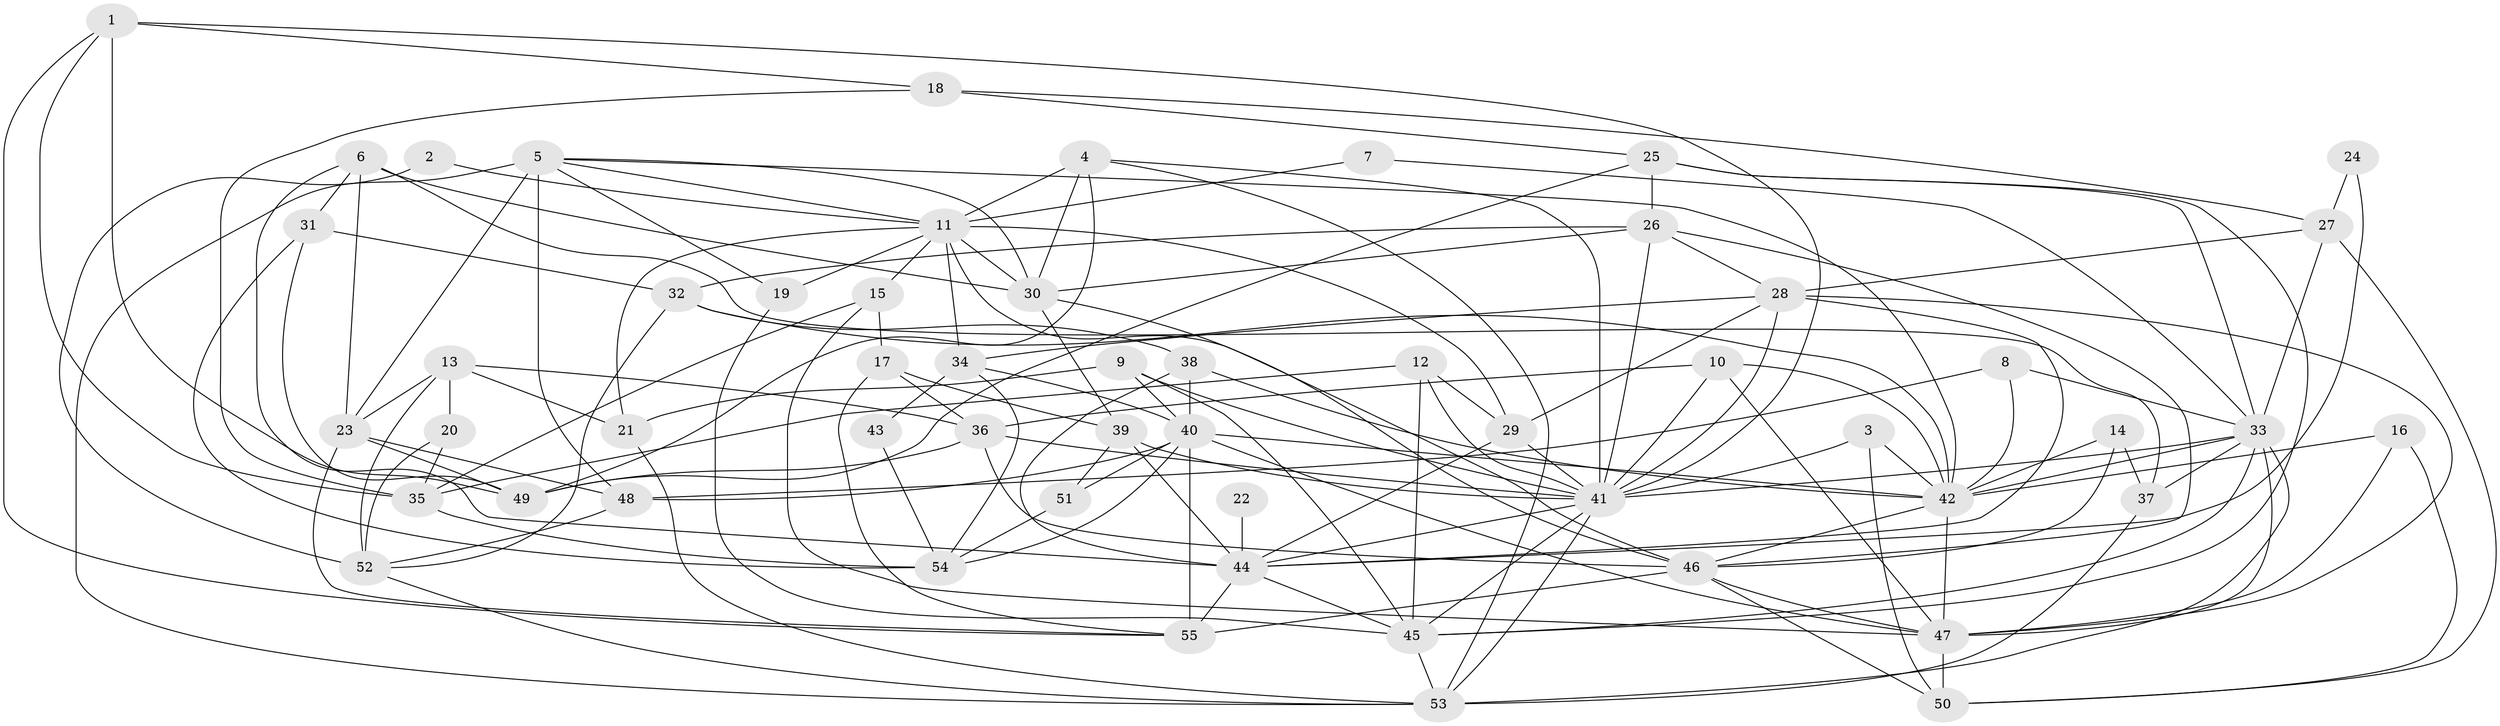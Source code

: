 // original degree distribution, {3: 0.3, 2: 0.10909090909090909, 4: 0.3181818181818182, 6: 0.08181818181818182, 5: 0.13636363636363635, 7: 0.02727272727272727, 11: 0.00909090909090909, 8: 0.01818181818181818}
// Generated by graph-tools (version 1.1) at 2025/26/03/09/25 03:26:15]
// undirected, 55 vertices, 150 edges
graph export_dot {
graph [start="1"]
  node [color=gray90,style=filled];
  1;
  2;
  3;
  4;
  5;
  6;
  7;
  8;
  9;
  10;
  11;
  12;
  13;
  14;
  15;
  16;
  17;
  18;
  19;
  20;
  21;
  22;
  23;
  24;
  25;
  26;
  27;
  28;
  29;
  30;
  31;
  32;
  33;
  34;
  35;
  36;
  37;
  38;
  39;
  40;
  41;
  42;
  43;
  44;
  45;
  46;
  47;
  48;
  49;
  50;
  51;
  52;
  53;
  54;
  55;
  1 -- 18 [weight=1.0];
  1 -- 35 [weight=1.0];
  1 -- 41 [weight=1.0];
  1 -- 49 [weight=1.0];
  1 -- 55 [weight=1.0];
  2 -- 11 [weight=1.0];
  2 -- 52 [weight=2.0];
  3 -- 41 [weight=1.0];
  3 -- 42 [weight=1.0];
  3 -- 50 [weight=1.0];
  4 -- 11 [weight=1.0];
  4 -- 30 [weight=1.0];
  4 -- 41 [weight=1.0];
  4 -- 49 [weight=1.0];
  4 -- 53 [weight=1.0];
  5 -- 11 [weight=1.0];
  5 -- 19 [weight=1.0];
  5 -- 23 [weight=1.0];
  5 -- 30 [weight=1.0];
  5 -- 42 [weight=1.0];
  5 -- 48 [weight=3.0];
  5 -- 53 [weight=1.0];
  6 -- 23 [weight=1.0];
  6 -- 30 [weight=1.0];
  6 -- 31 [weight=1.0];
  6 -- 37 [weight=2.0];
  6 -- 44 [weight=1.0];
  7 -- 11 [weight=1.0];
  7 -- 33 [weight=1.0];
  8 -- 33 [weight=1.0];
  8 -- 42 [weight=1.0];
  8 -- 48 [weight=1.0];
  9 -- 21 [weight=1.0];
  9 -- 40 [weight=1.0];
  9 -- 41 [weight=1.0];
  9 -- 45 [weight=1.0];
  10 -- 36 [weight=1.0];
  10 -- 41 [weight=1.0];
  10 -- 42 [weight=1.0];
  10 -- 47 [weight=1.0];
  11 -- 15 [weight=1.0];
  11 -- 19 [weight=1.0];
  11 -- 21 [weight=1.0];
  11 -- 29 [weight=1.0];
  11 -- 30 [weight=1.0];
  11 -- 34 [weight=1.0];
  11 -- 46 [weight=1.0];
  12 -- 29 [weight=1.0];
  12 -- 35 [weight=1.0];
  12 -- 41 [weight=1.0];
  12 -- 45 [weight=1.0];
  13 -- 20 [weight=1.0];
  13 -- 21 [weight=1.0];
  13 -- 23 [weight=1.0];
  13 -- 36 [weight=1.0];
  13 -- 52 [weight=1.0];
  14 -- 37 [weight=1.0];
  14 -- 42 [weight=1.0];
  14 -- 46 [weight=1.0];
  15 -- 17 [weight=1.0];
  15 -- 35 [weight=1.0];
  15 -- 47 [weight=1.0];
  16 -- 42 [weight=1.0];
  16 -- 47 [weight=1.0];
  16 -- 50 [weight=1.0];
  17 -- 36 [weight=1.0];
  17 -- 39 [weight=1.0];
  17 -- 55 [weight=1.0];
  18 -- 25 [weight=1.0];
  18 -- 27 [weight=1.0];
  18 -- 35 [weight=1.0];
  19 -- 45 [weight=1.0];
  20 -- 35 [weight=1.0];
  20 -- 52 [weight=1.0];
  21 -- 53 [weight=1.0];
  22 -- 44 [weight=2.0];
  23 -- 48 [weight=1.0];
  23 -- 49 [weight=1.0];
  23 -- 55 [weight=1.0];
  24 -- 27 [weight=1.0];
  24 -- 44 [weight=1.0];
  25 -- 26 [weight=1.0];
  25 -- 33 [weight=1.0];
  25 -- 45 [weight=1.0];
  25 -- 49 [weight=1.0];
  26 -- 28 [weight=1.0];
  26 -- 30 [weight=1.0];
  26 -- 32 [weight=1.0];
  26 -- 41 [weight=2.0];
  26 -- 46 [weight=1.0];
  27 -- 28 [weight=1.0];
  27 -- 33 [weight=1.0];
  27 -- 50 [weight=1.0];
  28 -- 29 [weight=1.0];
  28 -- 34 [weight=1.0];
  28 -- 41 [weight=1.0];
  28 -- 44 [weight=1.0];
  28 -- 47 [weight=1.0];
  29 -- 41 [weight=1.0];
  29 -- 44 [weight=1.0];
  30 -- 39 [weight=1.0];
  30 -- 46 [weight=1.0];
  31 -- 32 [weight=1.0];
  31 -- 49 [weight=1.0];
  31 -- 54 [weight=1.0];
  32 -- 38 [weight=1.0];
  32 -- 42 [weight=1.0];
  32 -- 52 [weight=1.0];
  33 -- 37 [weight=1.0];
  33 -- 41 [weight=1.0];
  33 -- 42 [weight=1.0];
  33 -- 45 [weight=1.0];
  33 -- 47 [weight=1.0];
  33 -- 53 [weight=1.0];
  34 -- 40 [weight=1.0];
  34 -- 43 [weight=2.0];
  34 -- 54 [weight=1.0];
  35 -- 54 [weight=1.0];
  36 -- 41 [weight=1.0];
  36 -- 46 [weight=1.0];
  36 -- 49 [weight=1.0];
  37 -- 53 [weight=1.0];
  38 -- 40 [weight=3.0];
  38 -- 42 [weight=1.0];
  38 -- 44 [weight=1.0];
  39 -- 41 [weight=1.0];
  39 -- 44 [weight=1.0];
  39 -- 51 [weight=1.0];
  40 -- 42 [weight=1.0];
  40 -- 47 [weight=1.0];
  40 -- 48 [weight=1.0];
  40 -- 51 [weight=1.0];
  40 -- 54 [weight=1.0];
  40 -- 55 [weight=2.0];
  41 -- 44 [weight=1.0];
  41 -- 45 [weight=1.0];
  41 -- 53 [weight=1.0];
  42 -- 46 [weight=1.0];
  42 -- 47 [weight=1.0];
  43 -- 54 [weight=1.0];
  44 -- 45 [weight=1.0];
  44 -- 55 [weight=1.0];
  45 -- 53 [weight=1.0];
  46 -- 47 [weight=1.0];
  46 -- 50 [weight=1.0];
  46 -- 55 [weight=1.0];
  47 -- 50 [weight=1.0];
  48 -- 52 [weight=1.0];
  51 -- 54 [weight=2.0];
  52 -- 53 [weight=1.0];
}
